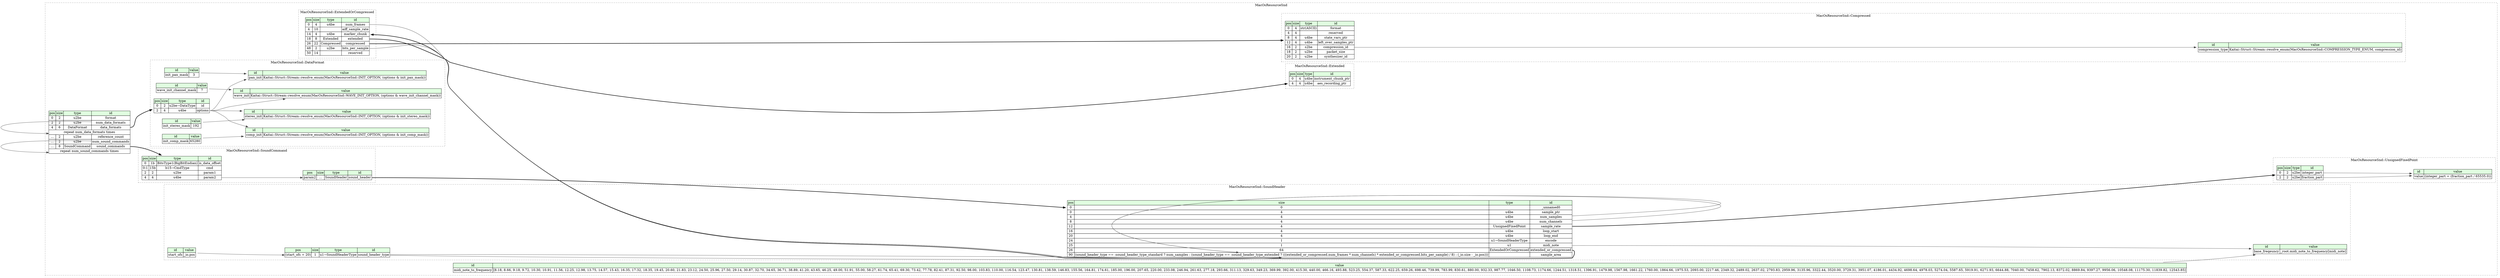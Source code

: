 digraph {
	rankdir=LR;
	node [shape=plaintext];
	subgraph cluster__mac_os_resource_snd {
		label="MacOsResourceSnd";
		graph[style=dotted];

		mac_os_resource_snd__seq [label=<<TABLE BORDER="0" CELLBORDER="1" CELLSPACING="0">
			<TR><TD BGCOLOR="#E0FFE0">pos</TD><TD BGCOLOR="#E0FFE0">size</TD><TD BGCOLOR="#E0FFE0">type</TD><TD BGCOLOR="#E0FFE0">id</TD></TR>
			<TR><TD PORT="format_pos">0</TD><TD PORT="format_size">2</TD><TD>u2be</TD><TD PORT="format_type">format</TD></TR>
			<TR><TD PORT="num_data_formats_pos">2</TD><TD PORT="num_data_formats_size">2</TD><TD>u2be</TD><TD PORT="num_data_formats_type">num_data_formats</TD></TR>
			<TR><TD PORT="data_formats_pos">4</TD><TD PORT="data_formats_size">6</TD><TD>DataFormat</TD><TD PORT="data_formats_type">data_formats</TD></TR>
			<TR><TD COLSPAN="4" PORT="data_formats__repeat">repeat num_data_formats times</TD></TR>
			<TR><TD PORT="reference_count_pos">...</TD><TD PORT="reference_count_size">2</TD><TD>u2be</TD><TD PORT="reference_count_type">reference_count</TD></TR>
			<TR><TD PORT="num_sound_commands_pos">...</TD><TD PORT="num_sound_commands_size">2</TD><TD>u2be</TD><TD PORT="num_sound_commands_type">num_sound_commands</TD></TR>
			<TR><TD PORT="sound_commands_pos">...</TD><TD PORT="sound_commands_size">8</TD><TD>SoundCommand</TD><TD PORT="sound_commands_type">sound_commands</TD></TR>
			<TR><TD COLSPAN="4" PORT="sound_commands__repeat">repeat num_sound_commands times</TD></TR>
		</TABLE>>];
		mac_os_resource_snd__inst__midi_note_to_frequency [label=<<TABLE BORDER="0" CELLBORDER="1" CELLSPACING="0">
			<TR><TD BGCOLOR="#E0FFE0">id</TD><TD BGCOLOR="#E0FFE0">value</TD></TR>
			<TR><TD>midi_note_to_frequency</TD><TD>[8.18, 8.66, 9.18, 9.72, 10.30, 10.91, 11.56, 12.25, 12.98, 13.75, 14.57, 15.43, 16.35, 17.32, 18.35, 19.45, 20.60, 21.83, 23.12, 24.50, 25.96, 27.50, 29.14, 30.87, 32.70, 34.65, 36.71, 38.89, 41.20, 43.65, 46.25, 49.00, 51.91, 55.00, 58.27, 61.74, 65.41, 69.30, 73.42, 77.78, 82.41, 87.31, 92.50, 98.00, 103.83, 110.00, 116.54, 123.47, 130.81, 138.59, 146.83, 155.56, 164.81, 174.61, 185.00, 196.00, 207.65, 220.00, 233.08, 246.94, 261.63, 277.18, 293.66, 311.13, 329.63, 349.23, 369.99, 392.00, 415.30, 440.00, 466.16, 493.88, 523.25, 554.37, 587.33, 622.25, 659.26, 698.46, 739.99, 783.99, 830.61, 880.00, 932.33, 987.77, 1046.50, 1108.73, 1174.66, 1244.51, 1318.51, 1396.91, 1479.98, 1567.98, 1661.22, 1760.00, 1864.66, 1975.53, 2093.00, 2217.46, 2349.32, 2489.02, 2637.02, 2793.83, 2959.96, 3135.96, 3322.44, 3520.00, 3729.31, 3951.07, 4186.01, 4434.92, 4698.64, 4978.03, 5274.04, 5587.65, 5919.91, 6271.93, 6644.88, 7040.00, 7458.62, 7902.13, 8372.02, 8869.84, 9397.27, 9956.06, 10548.08, 11175.30, 11839.82, 12543.85]</TD></TR>
		</TABLE>>];
		subgraph cluster__extended {
			label="MacOsResourceSnd::Extended";
			graph[style=dotted];

			extended__seq [label=<<TABLE BORDER="0" CELLBORDER="1" CELLSPACING="0">
				<TR><TD BGCOLOR="#E0FFE0">pos</TD><TD BGCOLOR="#E0FFE0">size</TD><TD BGCOLOR="#E0FFE0">type</TD><TD BGCOLOR="#E0FFE0">id</TD></TR>
				<TR><TD PORT="instrument_chunk_ptr_pos">0</TD><TD PORT="instrument_chunk_ptr_size">4</TD><TD>u4be</TD><TD PORT="instrument_chunk_ptr_type">instrument_chunk_ptr</TD></TR>
				<TR><TD PORT="aes_recording_ptr_pos">4</TD><TD PORT="aes_recording_ptr_size">4</TD><TD>u4be</TD><TD PORT="aes_recording_ptr_type">aes_recording_ptr</TD></TR>
			</TABLE>>];
		}
		subgraph cluster__sound_header {
			label="MacOsResourceSnd::SoundHeader";
			graph[style=dotted];

			sound_header__seq [label=<<TABLE BORDER="0" CELLBORDER="1" CELLSPACING="0">
				<TR><TD BGCOLOR="#E0FFE0">pos</TD><TD BGCOLOR="#E0FFE0">size</TD><TD BGCOLOR="#E0FFE0">type</TD><TD BGCOLOR="#E0FFE0">id</TD></TR>
				<TR><TD PORT="_unnamed0_pos">0</TD><TD PORT="_unnamed0_size">0</TD><TD></TD><TD PORT="_unnamed0_type">_unnamed0</TD></TR>
				<TR><TD PORT="sample_ptr_pos">0</TD><TD PORT="sample_ptr_size">4</TD><TD>u4be</TD><TD PORT="sample_ptr_type">sample_ptr</TD></TR>
				<TR><TD PORT="num_samples_pos">4</TD><TD PORT="num_samples_size">4</TD><TD>u4be</TD><TD PORT="num_samples_type">num_samples</TD></TR>
				<TR><TD PORT="num_channels_pos">8</TD><TD PORT="num_channels_size">4</TD><TD>u4be</TD><TD PORT="num_channels_type">num_channels</TD></TR>
				<TR><TD PORT="sample_rate_pos">12</TD><TD PORT="sample_rate_size">4</TD><TD>UnsignedFixedPoint</TD><TD PORT="sample_rate_type">sample_rate</TD></TR>
				<TR><TD PORT="loop_start_pos">16</TD><TD PORT="loop_start_size">4</TD><TD>u4be</TD><TD PORT="loop_start_type">loop_start</TD></TR>
				<TR><TD PORT="loop_end_pos">20</TD><TD PORT="loop_end_size">4</TD><TD>u4be</TD><TD PORT="loop_end_type">loop_end</TD></TR>
				<TR><TD PORT="encode_pos">24</TD><TD PORT="encode_size">1</TD><TD>u1→SoundHeaderType</TD><TD PORT="encode_type">encode</TD></TR>
				<TR><TD PORT="midi_note_pos">25</TD><TD PORT="midi_note_size">1</TD><TD>u1</TD><TD PORT="midi_note_type">midi_note</TD></TR>
				<TR><TD PORT="extended_or_compressed_pos">26</TD><TD PORT="extended_or_compressed_size">64</TD><TD>ExtendedOrCompressed</TD><TD PORT="extended_or_compressed_type">extended_or_compressed</TD></TR>
				<TR><TD PORT="sample_area_pos">90</TD><TD PORT="sample_area_size">(sound_header_type == :sound_header_type_standard ? num_samples : (sound_header_type == :sound_header_type_extended ? (((extended_or_compressed.num_frames * num_channels) * extended_or_compressed.bits_per_sample) / 8) : (_io.size - _io.pos)))</TD><TD></TD><TD PORT="sample_area_type">sample_area</TD></TR>
			</TABLE>>];
			sound_header__inst__start_ofs [label=<<TABLE BORDER="0" CELLBORDER="1" CELLSPACING="0">
				<TR><TD BGCOLOR="#E0FFE0">id</TD><TD BGCOLOR="#E0FFE0">value</TD></TR>
				<TR><TD>start_ofs</TD><TD>_io.pos</TD></TR>
			</TABLE>>];
			sound_header__inst__base_freqeuncy [label=<<TABLE BORDER="0" CELLBORDER="1" CELLSPACING="0">
				<TR><TD BGCOLOR="#E0FFE0">id</TD><TD BGCOLOR="#E0FFE0">value</TD></TR>
				<TR><TD>base_freqeuncy</TD><TD>_root.midi_note_to_frequency[midi_note]</TD></TR>
			</TABLE>>];
			sound_header__inst__sound_header_type [label=<<TABLE BORDER="0" CELLBORDER="1" CELLSPACING="0">
				<TR><TD BGCOLOR="#E0FFE0">pos</TD><TD BGCOLOR="#E0FFE0">size</TD><TD BGCOLOR="#E0FFE0">type</TD><TD BGCOLOR="#E0FFE0">id</TD></TR>
				<TR><TD PORT="sound_header_type_pos">(start_ofs + 20)</TD><TD PORT="sound_header_type_size">1</TD><TD>u1→SoundHeaderType</TD><TD PORT="sound_header_type_type">sound_header_type</TD></TR>
			</TABLE>>];
		}
		subgraph cluster__unsigned_fixed_point {
			label="MacOsResourceSnd::UnsignedFixedPoint";
			graph[style=dotted];

			unsigned_fixed_point__seq [label=<<TABLE BORDER="0" CELLBORDER="1" CELLSPACING="0">
				<TR><TD BGCOLOR="#E0FFE0">pos</TD><TD BGCOLOR="#E0FFE0">size</TD><TD BGCOLOR="#E0FFE0">type</TD><TD BGCOLOR="#E0FFE0">id</TD></TR>
				<TR><TD PORT="integer_part_pos">0</TD><TD PORT="integer_part_size">2</TD><TD>u2be</TD><TD PORT="integer_part_type">integer_part</TD></TR>
				<TR><TD PORT="fraction_part_pos">2</TD><TD PORT="fraction_part_size">2</TD><TD>u2be</TD><TD PORT="fraction_part_type">fraction_part</TD></TR>
			</TABLE>>];
			unsigned_fixed_point__inst__value [label=<<TABLE BORDER="0" CELLBORDER="1" CELLSPACING="0">
				<TR><TD BGCOLOR="#E0FFE0">id</TD><TD BGCOLOR="#E0FFE0">value</TD></TR>
				<TR><TD>value</TD><TD>(integer_part + (fraction_part / 65535.0))</TD></TR>
			</TABLE>>];
		}
		subgraph cluster__sound_command {
			label="MacOsResourceSnd::SoundCommand";
			graph[style=dotted];

			sound_command__seq [label=<<TABLE BORDER="0" CELLBORDER="1" CELLSPACING="0">
				<TR><TD BGCOLOR="#E0FFE0">pos</TD><TD BGCOLOR="#E0FFE0">size</TD><TD BGCOLOR="#E0FFE0">type</TD><TD BGCOLOR="#E0FFE0">id</TD></TR>
				<TR><TD PORT="is_data_offset_pos">0</TD><TD PORT="is_data_offset_size">1b</TD><TD>BitsType1(BigBitEndian)</TD><TD PORT="is_data_offset_type">is_data_offset</TD></TR>
				<TR><TD PORT="cmd_pos">0:1</TD><TD PORT="cmd_size">15b</TD><TD>b15→CmdType</TD><TD PORT="cmd_type">cmd</TD></TR>
				<TR><TD PORT="param1_pos">2</TD><TD PORT="param1_size">2</TD><TD>u2be</TD><TD PORT="param1_type">param1</TD></TR>
				<TR><TD PORT="param2_pos">4</TD><TD PORT="param2_size">4</TD><TD>u4be</TD><TD PORT="param2_type">param2</TD></TR>
			</TABLE>>];
			sound_command__inst__sound_header [label=<<TABLE BORDER="0" CELLBORDER="1" CELLSPACING="0">
				<TR><TD BGCOLOR="#E0FFE0">pos</TD><TD BGCOLOR="#E0FFE0">size</TD><TD BGCOLOR="#E0FFE0">type</TD><TD BGCOLOR="#E0FFE0">id</TD></TR>
				<TR><TD PORT="sound_header_pos">param2</TD><TD PORT="sound_header_size">...</TD><TD>SoundHeader</TD><TD PORT="sound_header_type">sound_header</TD></TR>
			</TABLE>>];
		}
		subgraph cluster__compressed {
			label="MacOsResourceSnd::Compressed";
			graph[style=dotted];

			compressed__seq [label=<<TABLE BORDER="0" CELLBORDER="1" CELLSPACING="0">
				<TR><TD BGCOLOR="#E0FFE0">pos</TD><TD BGCOLOR="#E0FFE0">size</TD><TD BGCOLOR="#E0FFE0">type</TD><TD BGCOLOR="#E0FFE0">id</TD></TR>
				<TR><TD PORT="format_pos">0</TD><TD PORT="format_size">4</TD><TD>str(ASCII)</TD><TD PORT="format_type">format</TD></TR>
				<TR><TD PORT="reserved_pos">4</TD><TD PORT="reserved_size">4</TD><TD></TD><TD PORT="reserved_type">reserved</TD></TR>
				<TR><TD PORT="state_vars_ptr_pos">8</TD><TD PORT="state_vars_ptr_size">4</TD><TD>u4be</TD><TD PORT="state_vars_ptr_type">state_vars_ptr</TD></TR>
				<TR><TD PORT="left_over_samples_ptr_pos">12</TD><TD PORT="left_over_samples_ptr_size">4</TD><TD>u4be</TD><TD PORT="left_over_samples_ptr_type">left_over_samples_ptr</TD></TR>
				<TR><TD PORT="compression_id_pos">16</TD><TD PORT="compression_id_size">2</TD><TD>s2be</TD><TD PORT="compression_id_type">compression_id</TD></TR>
				<TR><TD PORT="packet_size_pos">18</TD><TD PORT="packet_size_size">2</TD><TD>u2be</TD><TD PORT="packet_size_type">packet_size</TD></TR>
				<TR><TD PORT="synthesizer_id_pos">20</TD><TD PORT="synthesizer_id_size">2</TD><TD>u2be</TD><TD PORT="synthesizer_id_type">synthesizer_id</TD></TR>
			</TABLE>>];
			compressed__inst__compression_type [label=<<TABLE BORDER="0" CELLBORDER="1" CELLSPACING="0">
				<TR><TD BGCOLOR="#E0FFE0">id</TD><TD BGCOLOR="#E0FFE0">value</TD></TR>
				<TR><TD>compression_type</TD><TD>Kaitai::Struct::Stream::resolve_enum(MacOsResourceSnd::COMPRESSION_TYPE_ENUM, compression_id)</TD></TR>
			</TABLE>>];
		}
		subgraph cluster__extended_or_compressed {
			label="MacOsResourceSnd::ExtendedOrCompressed";
			graph[style=dotted];

			extended_or_compressed__seq [label=<<TABLE BORDER="0" CELLBORDER="1" CELLSPACING="0">
				<TR><TD BGCOLOR="#E0FFE0">pos</TD><TD BGCOLOR="#E0FFE0">size</TD><TD BGCOLOR="#E0FFE0">type</TD><TD BGCOLOR="#E0FFE0">id</TD></TR>
				<TR><TD PORT="num_frames_pos">0</TD><TD PORT="num_frames_size">4</TD><TD>u4be</TD><TD PORT="num_frames_type">num_frames</TD></TR>
				<TR><TD PORT="aiff_sample_rate_pos">4</TD><TD PORT="aiff_sample_rate_size">10</TD><TD></TD><TD PORT="aiff_sample_rate_type">aiff_sample_rate</TD></TR>
				<TR><TD PORT="marker_chunk_pos">14</TD><TD PORT="marker_chunk_size">4</TD><TD>u4be</TD><TD PORT="marker_chunk_type">marker_chunk</TD></TR>
				<TR><TD PORT="extended_pos">18</TD><TD PORT="extended_size">8</TD><TD>Extended</TD><TD PORT="extended_type">extended</TD></TR>
				<TR><TD PORT="compressed_pos">26</TD><TD PORT="compressed_size">22</TD><TD>Compressed</TD><TD PORT="compressed_type">compressed</TD></TR>
				<TR><TD PORT="bits_per_sample_pos">48</TD><TD PORT="bits_per_sample_size">2</TD><TD>u2be</TD><TD PORT="bits_per_sample_type">bits_per_sample</TD></TR>
				<TR><TD PORT="reserved_pos">50</TD><TD PORT="reserved_size">14</TD><TD></TD><TD PORT="reserved_type">reserved</TD></TR>
			</TABLE>>];
		}
		subgraph cluster__data_format {
			label="MacOsResourceSnd::DataFormat";
			graph[style=dotted];

			data_format__seq [label=<<TABLE BORDER="0" CELLBORDER="1" CELLSPACING="0">
				<TR><TD BGCOLOR="#E0FFE0">pos</TD><TD BGCOLOR="#E0FFE0">size</TD><TD BGCOLOR="#E0FFE0">type</TD><TD BGCOLOR="#E0FFE0">id</TD></TR>
				<TR><TD PORT="id_pos">0</TD><TD PORT="id_size">2</TD><TD>u2be→DataType</TD><TD PORT="id_type">id</TD></TR>
				<TR><TD PORT="options_pos">2</TD><TD PORT="options_size">4</TD><TD>u4be</TD><TD PORT="options_type">options</TD></TR>
			</TABLE>>];
			data_format__inst__init_pan_mask [label=<<TABLE BORDER="0" CELLBORDER="1" CELLSPACING="0">
				<TR><TD BGCOLOR="#E0FFE0">id</TD><TD BGCOLOR="#E0FFE0">value</TD></TR>
				<TR><TD>init_pan_mask</TD><TD>3</TD></TR>
			</TABLE>>];
			data_format__inst__wave_init_channel_mask [label=<<TABLE BORDER="0" CELLBORDER="1" CELLSPACING="0">
				<TR><TD BGCOLOR="#E0FFE0">id</TD><TD BGCOLOR="#E0FFE0">value</TD></TR>
				<TR><TD>wave_init_channel_mask</TD><TD>7</TD></TR>
			</TABLE>>];
			data_format__inst__init_stereo_mask [label=<<TABLE BORDER="0" CELLBORDER="1" CELLSPACING="0">
				<TR><TD BGCOLOR="#E0FFE0">id</TD><TD BGCOLOR="#E0FFE0">value</TD></TR>
				<TR><TD>init_stereo_mask</TD><TD>192</TD></TR>
			</TABLE>>];
			data_format__inst__wave_init [label=<<TABLE BORDER="0" CELLBORDER="1" CELLSPACING="0">
				<TR><TD BGCOLOR="#E0FFE0">id</TD><TD BGCOLOR="#E0FFE0">value</TD></TR>
				<TR><TD>wave_init</TD><TD>Kaitai::Struct::Stream::resolve_enum(MacOsResourceSnd::WAVE_INIT_OPTION, (options &amp; wave_init_channel_mask))</TD></TR>
			</TABLE>>];
			data_format__inst__pan_init [label=<<TABLE BORDER="0" CELLBORDER="1" CELLSPACING="0">
				<TR><TD BGCOLOR="#E0FFE0">id</TD><TD BGCOLOR="#E0FFE0">value</TD></TR>
				<TR><TD>pan_init</TD><TD>Kaitai::Struct::Stream::resolve_enum(MacOsResourceSnd::INIT_OPTION, (options &amp; init_pan_mask))</TD></TR>
			</TABLE>>];
			data_format__inst__init_comp_mask [label=<<TABLE BORDER="0" CELLBORDER="1" CELLSPACING="0">
				<TR><TD BGCOLOR="#E0FFE0">id</TD><TD BGCOLOR="#E0FFE0">value</TD></TR>
				<TR><TD>init_comp_mask</TD><TD>65280</TD></TR>
			</TABLE>>];
			data_format__inst__stereo_init [label=<<TABLE BORDER="0" CELLBORDER="1" CELLSPACING="0">
				<TR><TD BGCOLOR="#E0FFE0">id</TD><TD BGCOLOR="#E0FFE0">value</TD></TR>
				<TR><TD>stereo_init</TD><TD>Kaitai::Struct::Stream::resolve_enum(MacOsResourceSnd::INIT_OPTION, (options &amp; init_stereo_mask))</TD></TR>
			</TABLE>>];
			data_format__inst__comp_init [label=<<TABLE BORDER="0" CELLBORDER="1" CELLSPACING="0">
				<TR><TD BGCOLOR="#E0FFE0">id</TD><TD BGCOLOR="#E0FFE0">value</TD></TR>
				<TR><TD>comp_init</TD><TD>Kaitai::Struct::Stream::resolve_enum(MacOsResourceSnd::INIT_OPTION, (options &amp; init_comp_mask))</TD></TR>
			</TABLE>>];
		}
	}
	mac_os_resource_snd__seq:data_formats_type -> data_format__seq [style=bold];
	mac_os_resource_snd__seq:num_data_formats_type -> mac_os_resource_snd__seq:data_formats__repeat [color="#404040"];
	mac_os_resource_snd__seq:sound_commands_type -> sound_command__seq [style=bold];
	mac_os_resource_snd__seq:num_sound_commands_type -> mac_os_resource_snd__seq:sound_commands__repeat [color="#404040"];
	sound_header__seq:sample_rate_type -> unsigned_fixed_point__seq [style=bold];
	sound_header__seq:extended_or_compressed_type -> extended_or_compressed__seq [style=bold];
	sound_header__inst__sound_header_type:sound_header_type_type -> sound_header__seq:sample_area_size [color="#404040"];
	sound_header__seq:num_samples_type -> sound_header__seq:sample_area_size [color="#404040"];
	sound_header__inst__sound_header_type:sound_header_type_type -> sound_header__seq:sample_area_size [color="#404040"];
	extended_or_compressed__seq:num_frames_type -> sound_header__seq:sample_area_size [color="#404040"];
	sound_header__seq:num_channels_type -> sound_header__seq:sample_area_size [color="#404040"];
	extended_or_compressed__seq:bits_per_sample_type -> sound_header__seq:sample_area_size [color="#404040"];
	mac_os_resource_snd__inst__midi_note_to_frequency:midi_note_to_frequency_type -> sound_header__inst__base_freqeuncy [color="#404040"];
	sound_header__seq:midi_note_type -> sound_header__inst__base_freqeuncy [color="#404040"];
	sound_header__inst__start_ofs:start_ofs_type -> sound_header__inst__sound_header_type:sound_header_type_pos [color="#404040"];
	unsigned_fixed_point__seq:integer_part_type -> unsigned_fixed_point__inst__value [color="#404040"];
	unsigned_fixed_point__seq:fraction_part_type -> unsigned_fixed_point__inst__value [color="#404040"];
	sound_command__seq:param2_type -> sound_command__inst__sound_header:sound_header_pos [color="#404040"];
	sound_command__inst__sound_header:sound_header_type -> sound_header__seq [style=bold];
	compressed__seq:compression_id_type -> compressed__inst__compression_type [color="#404040"];
	extended_or_compressed__seq:extended_type -> extended__seq [style=bold];
	extended_or_compressed__seq:compressed_type -> compressed__seq [style=bold];
	data_format__seq:options_type -> data_format__inst__wave_init [color="#404040"];
	data_format__inst__wave_init_channel_mask:wave_init_channel_mask_type -> data_format__inst__wave_init [color="#404040"];
	data_format__seq:options_type -> data_format__inst__pan_init [color="#404040"];
	data_format__inst__init_pan_mask:init_pan_mask_type -> data_format__inst__pan_init [color="#404040"];
	data_format__seq:options_type -> data_format__inst__stereo_init [color="#404040"];
	data_format__inst__init_stereo_mask:init_stereo_mask_type -> data_format__inst__stereo_init [color="#404040"];
	data_format__seq:options_type -> data_format__inst__comp_init [color="#404040"];
	data_format__inst__init_comp_mask:init_comp_mask_type -> data_format__inst__comp_init [color="#404040"];
}
